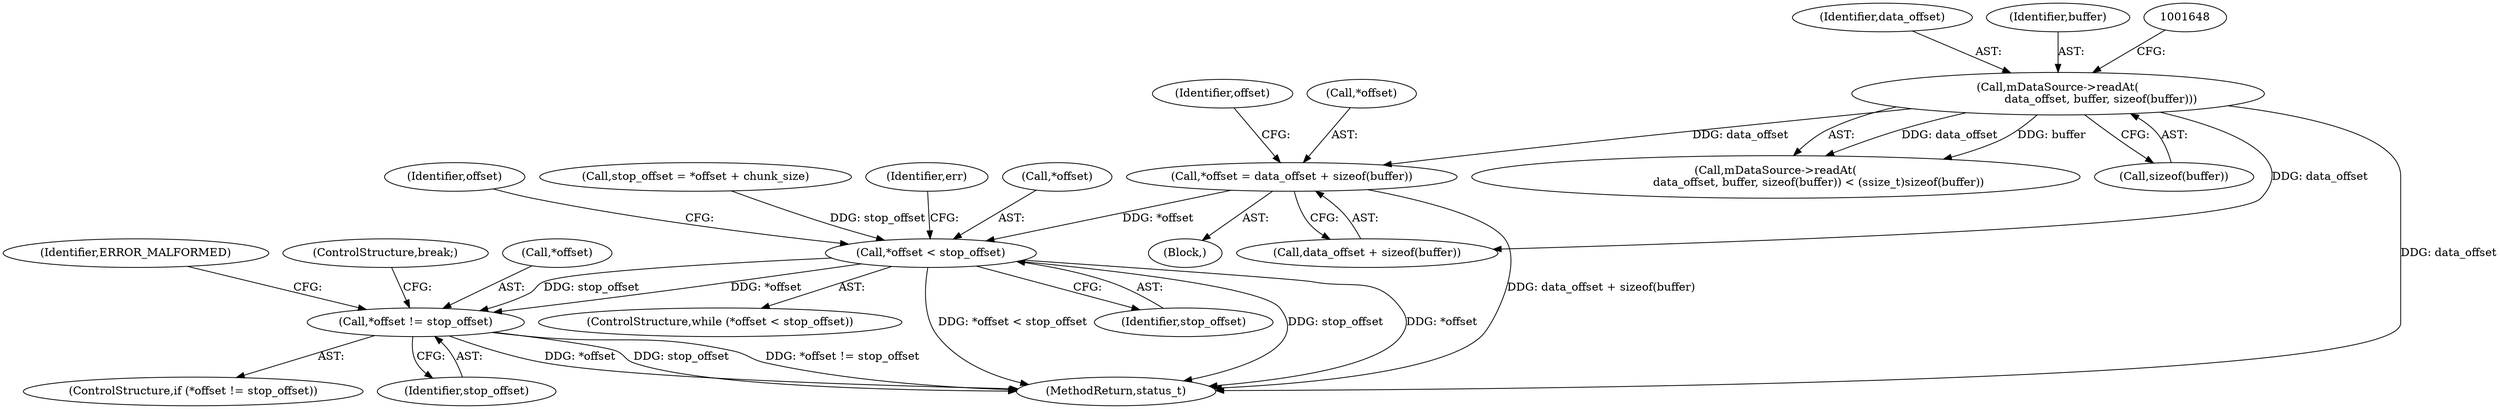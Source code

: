 digraph "0_Android_6fe85f7e15203e48df2cc3e8e1c4bc6ad49dc968@integer" {
"1001722" [label="(Call,*offset = data_offset + sizeof(buffer))"];
"1001642" [label="(Call,mDataSource->readAt(\n                        data_offset, buffer, sizeof(buffer)))"];
"1001730" [label="(Call,*offset < stop_offset)"];
"1001751" [label="(Call,*offset != stop_offset)"];
"1001737" [label="(Identifier,err)"];
"1001731" [label="(Call,*offset)"];
"1001729" [label="(ControlStructure,while (*offset < stop_offset))"];
"1001642" [label="(Call,mDataSource->readAt(\n                        data_offset, buffer, sizeof(buffer)))"];
"1001750" [label="(ControlStructure,if (*offset != stop_offset))"];
"1001757" [label="(Identifier,ERROR_MALFORMED)"];
"1001753" [label="(Identifier,offset)"];
"1002927" [label="(MethodReturn,status_t)"];
"1001725" [label="(Call,data_offset + sizeof(buffer))"];
"1001732" [label="(Identifier,offset)"];
"1001641" [label="(Call,mDataSource->readAt(\n                        data_offset, buffer, sizeof(buffer)) < (ssize_t)sizeof(buffer))"];
"1001733" [label="(Identifier,stop_offset)"];
"1001758" [label="(ControlStructure,break;)"];
"1001722" [label="(Call,*offset = data_offset + sizeof(buffer))"];
"1001723" [label="(Call,*offset)"];
"1001643" [label="(Identifier,data_offset)"];
"1001752" [label="(Call,*offset)"];
"1001644" [label="(Identifier,buffer)"];
"1001625" [label="(Block,)"];
"1001645" [label="(Call,sizeof(buffer))"];
"1001716" [label="(Call,stop_offset = *offset + chunk_size)"];
"1001730" [label="(Call,*offset < stop_offset)"];
"1001754" [label="(Identifier,stop_offset)"];
"1001751" [label="(Call,*offset != stop_offset)"];
"1001722" -> "1001625"  [label="AST: "];
"1001722" -> "1001725"  [label="CFG: "];
"1001723" -> "1001722"  [label="AST: "];
"1001725" -> "1001722"  [label="AST: "];
"1001732" -> "1001722"  [label="CFG: "];
"1001722" -> "1002927"  [label="DDG: data_offset + sizeof(buffer)"];
"1001642" -> "1001722"  [label="DDG: data_offset"];
"1001722" -> "1001730"  [label="DDG: *offset"];
"1001642" -> "1001641"  [label="AST: "];
"1001642" -> "1001645"  [label="CFG: "];
"1001643" -> "1001642"  [label="AST: "];
"1001644" -> "1001642"  [label="AST: "];
"1001645" -> "1001642"  [label="AST: "];
"1001648" -> "1001642"  [label="CFG: "];
"1001642" -> "1002927"  [label="DDG: data_offset"];
"1001642" -> "1001641"  [label="DDG: data_offset"];
"1001642" -> "1001641"  [label="DDG: buffer"];
"1001642" -> "1001725"  [label="DDG: data_offset"];
"1001730" -> "1001729"  [label="AST: "];
"1001730" -> "1001733"  [label="CFG: "];
"1001731" -> "1001730"  [label="AST: "];
"1001733" -> "1001730"  [label="AST: "];
"1001737" -> "1001730"  [label="CFG: "];
"1001753" -> "1001730"  [label="CFG: "];
"1001730" -> "1002927"  [label="DDG: *offset < stop_offset"];
"1001730" -> "1002927"  [label="DDG: *offset"];
"1001730" -> "1002927"  [label="DDG: stop_offset"];
"1001716" -> "1001730"  [label="DDG: stop_offset"];
"1001730" -> "1001751"  [label="DDG: *offset"];
"1001730" -> "1001751"  [label="DDG: stop_offset"];
"1001751" -> "1001750"  [label="AST: "];
"1001751" -> "1001754"  [label="CFG: "];
"1001752" -> "1001751"  [label="AST: "];
"1001754" -> "1001751"  [label="AST: "];
"1001757" -> "1001751"  [label="CFG: "];
"1001758" -> "1001751"  [label="CFG: "];
"1001751" -> "1002927"  [label="DDG: *offset != stop_offset"];
"1001751" -> "1002927"  [label="DDG: *offset"];
"1001751" -> "1002927"  [label="DDG: stop_offset"];
}
